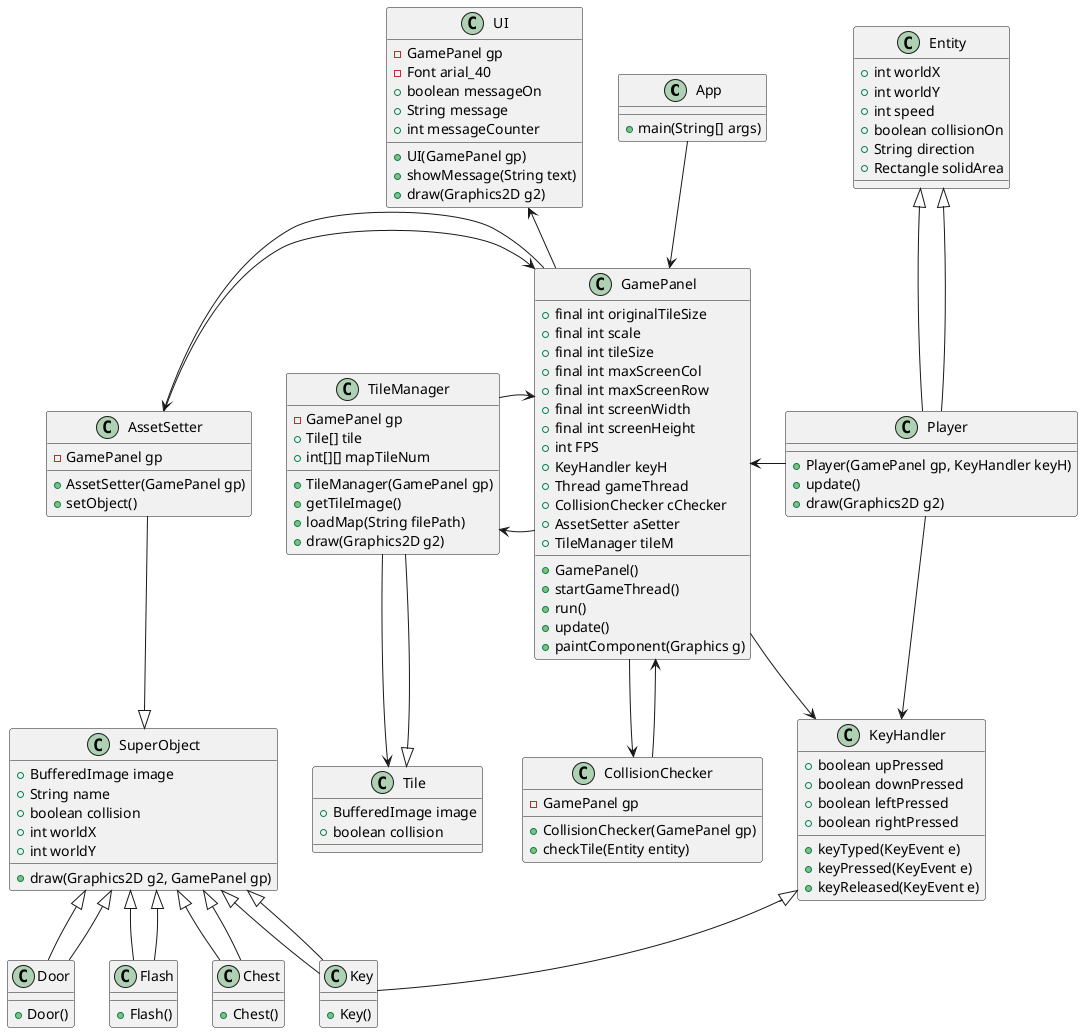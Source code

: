 @startuml RPG Game

class App {
    +main(String[] args)
}

class AssetSetter {
    -GamePanel gp
    +AssetSetter(GamePanel gp)
    +setObject()
}

class CollisionChecker {
    -GamePanel gp
    +CollisionChecker(GamePanel gp)
    +checkTile(Entity entity)
}

class GamePanel {
    +final int originalTileSize
    +final int scale
    +final int tileSize
    +final int maxScreenCol
    +final int maxScreenRow
    +final int screenWidth
    +final int screenHeight
    +int FPS
    +KeyHandler keyH
    +Thread gameThread
    +CollisionChecker cChecker
    +AssetSetter aSetter
    +TileManager tileM
    +GamePanel()
    +startGameThread()
    +run()
    +update()
    +paintComponent(Graphics g)
}

class KeyHandler {
    +boolean upPressed
    +boolean downPressed
    +boolean leftPressed
    +boolean rightPressed
    +keyTyped(KeyEvent e)
    +keyPressed(KeyEvent e)
    +keyReleased(KeyEvent e)
}

class UI {
    -GamePanel gp
    -Font arial_40
    +boolean messageOn
    +String message
    +int messageCounter
    +UI(GamePanel gp)
    +showMessage(String text)
    +draw(Graphics2D g2)
}

class Tile {
    +BufferedImage image
    +boolean collision
}

class TileManager {
    -GamePanel gp
    +Tile[] tile
    +int[][] mapTileNum
    +TileManager(GamePanel gp)
    +getTileImage()
    +loadMap(String filePath)
    +draw(Graphics2D g2)
}

class Chest extends SuperObject {
    +Chest()
}

class Door extends SuperObject {
    +Door()
}

class Flash extends SuperObject {
    +Flash()
}

class Key extends SuperObject {
    +Key()
}

class SuperObject {
    +BufferedImage image
    +String name
    +boolean collision
    +int worldX
    +int worldY
    +draw(Graphics2D g2, GamePanel gp)
}

class Entity {
    +int worldX
    +int worldY
    +int speed
    +boolean collisionOn
    +String direction
    +Rectangle solidArea
}

class Player extends Entity {
    +Player(GamePanel gp, KeyHandler keyH)
    +update()
    +draw(Graphics2D g2)
}

App --> GamePanel
AssetSetter -left-> GamePanel
CollisionChecker --> GamePanel
GamePanel --> CollisionChecker
GamePanel --> KeyHandler
GamePanel -left-> AssetSetter
GamePanel -left-> TileManager
GamePanel -up-> UI
Player -left-> GamePanel
Player --> KeyHandler
Entity <|-- Player
KeyHandler <|-- Key
TileManager --> Tile
TileManager --> GamePanel
Tile <|-- TileManager
SuperObject <|-- Chest
SuperObject <|-- Door
SuperObject <|-- Flash
SuperObject <|-- Key
AssetSetter --|> SuperObject

@enduml